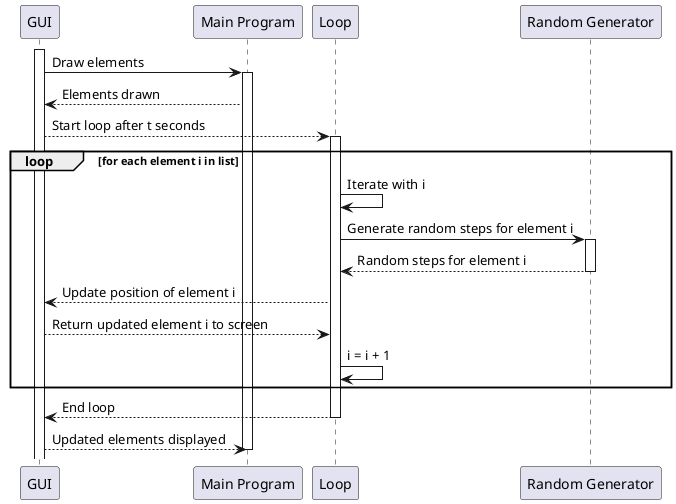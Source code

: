 @startuml
participant GUI
participant "Main Program" as Main
participant "Loop" as Loop
participant "Random Generator" as Random

activate GUI

GUI -> Main: Draw elements
activate Main
Main --> GUI: Elements drawn

GUI --> Loop: Start loop after t seconds
activate Loop


    loop for each element i in list
        Loop -> Loop: Iterate with i
        Loop -> Random: Generate random steps for element i
        activate Random
        Random --> Loop: Random steps for element i
        deactivate Random

        Loop --> GUI: Update position of element i
        GUI --> Loop: Return updated element i to screen

        Loop -> Loop: i = i + 1
    end


Loop --> GUI: End loop
deactivate Loop

GUI --> Main: Updated elements displayed
deactivate Main
@enduml